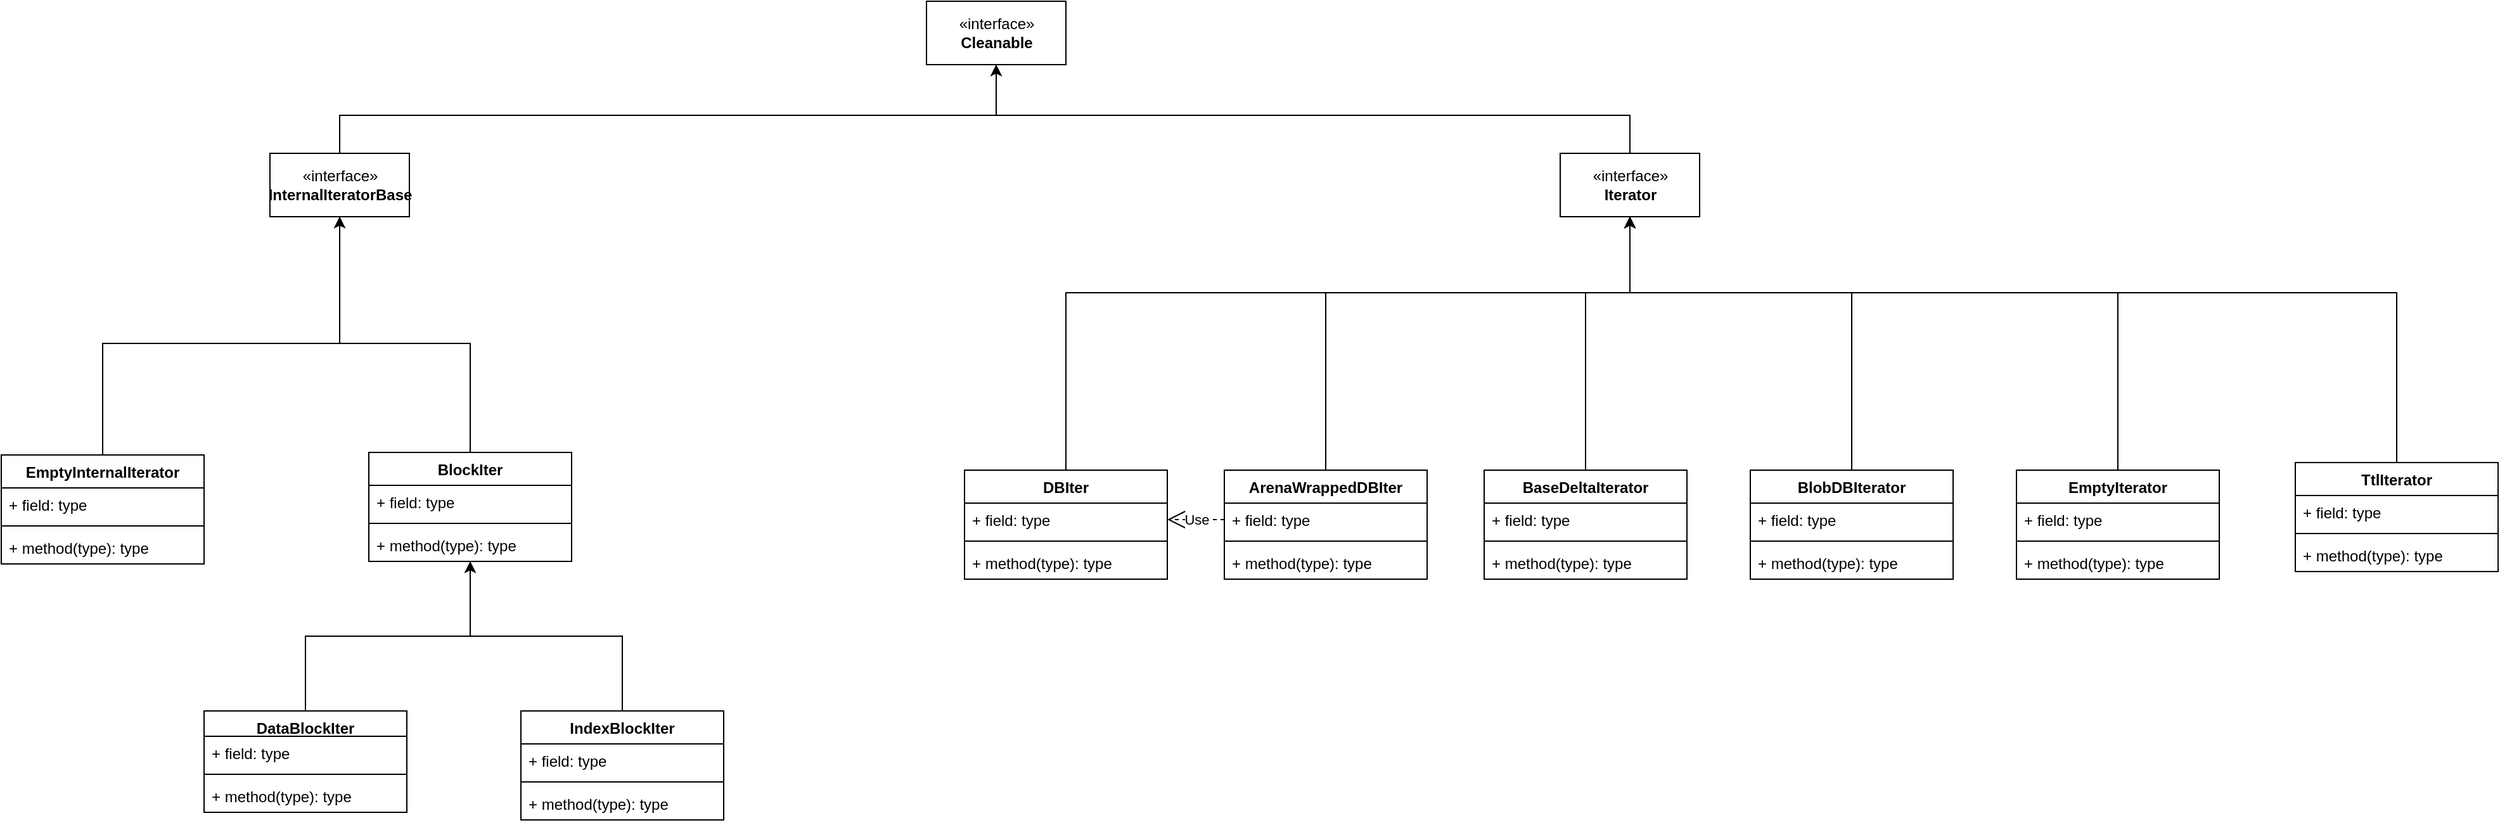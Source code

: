 <mxfile version="14.9.9" type="github">
  <diagram id="GQBJFWdZhHwUAC_HcrJz" name="第 1 页">
    <mxGraphModel dx="1773" dy="614" grid="1" gridSize="10" guides="1" tooltips="1" connect="1" arrows="1" fold="1" page="1" pageScale="1" pageWidth="827" pageHeight="1169" math="0" shadow="0">
      <root>
        <mxCell id="0" />
        <mxCell id="1" parent="0" />
        <mxCell id="vPpFZw4Qu3JhdKEDfj88-1" value="«interface»&lt;br&gt;&lt;b&gt;Cleanable&lt;/b&gt;" style="html=1;" vertex="1" parent="1">
          <mxGeometry x="50" y="90" width="110" height="50" as="geometry" />
        </mxCell>
        <mxCell id="vPpFZw4Qu3JhdKEDfj88-3" style="edgeStyle=orthogonalEdgeStyle;rounded=0;orthogonalLoop=1;jettySize=auto;html=1;entryX=0.5;entryY=1;entryDx=0;entryDy=0;" edge="1" parent="1" source="vPpFZw4Qu3JhdKEDfj88-2" target="vPpFZw4Qu3JhdKEDfj88-1">
          <mxGeometry relative="1" as="geometry">
            <Array as="points">
              <mxPoint x="605" y="180" />
              <mxPoint x="105" y="180" />
            </Array>
          </mxGeometry>
        </mxCell>
        <mxCell id="vPpFZw4Qu3JhdKEDfj88-2" value="«interface»&lt;br&gt;&lt;b&gt;Iterator&lt;/b&gt;" style="html=1;" vertex="1" parent="1">
          <mxGeometry x="550" y="210" width="110" height="50" as="geometry" />
        </mxCell>
        <mxCell id="vPpFZw4Qu3JhdKEDfj88-28" style="edgeStyle=orthogonalEdgeStyle;rounded=0;orthogonalLoop=1;jettySize=auto;html=1;" edge="1" parent="1" source="vPpFZw4Qu3JhdKEDfj88-4" target="vPpFZw4Qu3JhdKEDfj88-2">
          <mxGeometry relative="1" as="geometry">
            <Array as="points">
              <mxPoint x="160" y="320" />
              <mxPoint x="605" y="320" />
            </Array>
          </mxGeometry>
        </mxCell>
        <mxCell id="vPpFZw4Qu3JhdKEDfj88-4" value="DBIter" style="swimlane;fontStyle=1;align=center;verticalAlign=top;childLayout=stackLayout;horizontal=1;startSize=26;horizontalStack=0;resizeParent=1;resizeParentMax=0;resizeLast=0;collapsible=1;marginBottom=0;" vertex="1" parent="1">
          <mxGeometry x="80" y="460" width="160" height="86" as="geometry" />
        </mxCell>
        <mxCell id="vPpFZw4Qu3JhdKEDfj88-5" value="+ field: type" style="text;strokeColor=none;fillColor=none;align=left;verticalAlign=top;spacingLeft=4;spacingRight=4;overflow=hidden;rotatable=0;points=[[0,0.5],[1,0.5]];portConstraint=eastwest;" vertex="1" parent="vPpFZw4Qu3JhdKEDfj88-4">
          <mxGeometry y="26" width="160" height="26" as="geometry" />
        </mxCell>
        <mxCell id="vPpFZw4Qu3JhdKEDfj88-6" value="" style="line;strokeWidth=1;fillColor=none;align=left;verticalAlign=middle;spacingTop=-1;spacingLeft=3;spacingRight=3;rotatable=0;labelPosition=right;points=[];portConstraint=eastwest;" vertex="1" parent="vPpFZw4Qu3JhdKEDfj88-4">
          <mxGeometry y="52" width="160" height="8" as="geometry" />
        </mxCell>
        <mxCell id="vPpFZw4Qu3JhdKEDfj88-7" value="+ method(type): type" style="text;strokeColor=none;fillColor=none;align=left;verticalAlign=top;spacingLeft=4;spacingRight=4;overflow=hidden;rotatable=0;points=[[0,0.5],[1,0.5]];portConstraint=eastwest;" vertex="1" parent="vPpFZw4Qu3JhdKEDfj88-4">
          <mxGeometry y="60" width="160" height="26" as="geometry" />
        </mxCell>
        <mxCell id="vPpFZw4Qu3JhdKEDfj88-29" style="edgeStyle=orthogonalEdgeStyle;rounded=0;orthogonalLoop=1;jettySize=auto;html=1;entryX=0.5;entryY=1;entryDx=0;entryDy=0;" edge="1" parent="1" source="vPpFZw4Qu3JhdKEDfj88-8" target="vPpFZw4Qu3JhdKEDfj88-2">
          <mxGeometry relative="1" as="geometry">
            <Array as="points">
              <mxPoint x="365" y="320" />
              <mxPoint x="605" y="320" />
            </Array>
          </mxGeometry>
        </mxCell>
        <mxCell id="vPpFZw4Qu3JhdKEDfj88-8" value="ArenaWrappedDBIter" style="swimlane;fontStyle=1;align=center;verticalAlign=top;childLayout=stackLayout;horizontal=1;startSize=26;horizontalStack=0;resizeParent=1;resizeParentMax=0;resizeLast=0;collapsible=1;marginBottom=0;" vertex="1" parent="1">
          <mxGeometry x="285" y="460" width="160" height="86" as="geometry" />
        </mxCell>
        <mxCell id="vPpFZw4Qu3JhdKEDfj88-9" value="+ field: type" style="text;strokeColor=none;fillColor=none;align=left;verticalAlign=top;spacingLeft=4;spacingRight=4;overflow=hidden;rotatable=0;points=[[0,0.5],[1,0.5]];portConstraint=eastwest;" vertex="1" parent="vPpFZw4Qu3JhdKEDfj88-8">
          <mxGeometry y="26" width="160" height="26" as="geometry" />
        </mxCell>
        <mxCell id="vPpFZw4Qu3JhdKEDfj88-10" value="" style="line;strokeWidth=1;fillColor=none;align=left;verticalAlign=middle;spacingTop=-1;spacingLeft=3;spacingRight=3;rotatable=0;labelPosition=right;points=[];portConstraint=eastwest;" vertex="1" parent="vPpFZw4Qu3JhdKEDfj88-8">
          <mxGeometry y="52" width="160" height="8" as="geometry" />
        </mxCell>
        <mxCell id="vPpFZw4Qu3JhdKEDfj88-11" value="+ method(type): type" style="text;strokeColor=none;fillColor=none;align=left;verticalAlign=top;spacingLeft=4;spacingRight=4;overflow=hidden;rotatable=0;points=[[0,0.5],[1,0.5]];portConstraint=eastwest;" vertex="1" parent="vPpFZw4Qu3JhdKEDfj88-8">
          <mxGeometry y="60" width="160" height="26" as="geometry" />
        </mxCell>
        <mxCell id="vPpFZw4Qu3JhdKEDfj88-30" style="edgeStyle=orthogonalEdgeStyle;rounded=0;orthogonalLoop=1;jettySize=auto;html=1;entryX=0.5;entryY=1;entryDx=0;entryDy=0;" edge="1" parent="1" source="vPpFZw4Qu3JhdKEDfj88-12" target="vPpFZw4Qu3JhdKEDfj88-2">
          <mxGeometry relative="1" as="geometry">
            <Array as="points">
              <mxPoint x="570" y="320" />
              <mxPoint x="605" y="320" />
            </Array>
          </mxGeometry>
        </mxCell>
        <mxCell id="vPpFZw4Qu3JhdKEDfj88-12" value="BaseDeltaIterator" style="swimlane;fontStyle=1;align=center;verticalAlign=top;childLayout=stackLayout;horizontal=1;startSize=26;horizontalStack=0;resizeParent=1;resizeParentMax=0;resizeLast=0;collapsible=1;marginBottom=0;" vertex="1" parent="1">
          <mxGeometry x="490" y="460" width="160" height="86" as="geometry" />
        </mxCell>
        <mxCell id="vPpFZw4Qu3JhdKEDfj88-13" value="+ field: type" style="text;strokeColor=none;fillColor=none;align=left;verticalAlign=top;spacingLeft=4;spacingRight=4;overflow=hidden;rotatable=0;points=[[0,0.5],[1,0.5]];portConstraint=eastwest;" vertex="1" parent="vPpFZw4Qu3JhdKEDfj88-12">
          <mxGeometry y="26" width="160" height="26" as="geometry" />
        </mxCell>
        <mxCell id="vPpFZw4Qu3JhdKEDfj88-14" value="" style="line;strokeWidth=1;fillColor=none;align=left;verticalAlign=middle;spacingTop=-1;spacingLeft=3;spacingRight=3;rotatable=0;labelPosition=right;points=[];portConstraint=eastwest;" vertex="1" parent="vPpFZw4Qu3JhdKEDfj88-12">
          <mxGeometry y="52" width="160" height="8" as="geometry" />
        </mxCell>
        <mxCell id="vPpFZw4Qu3JhdKEDfj88-15" value="+ method(type): type" style="text;strokeColor=none;fillColor=none;align=left;verticalAlign=top;spacingLeft=4;spacingRight=4;overflow=hidden;rotatable=0;points=[[0,0.5],[1,0.5]];portConstraint=eastwest;" vertex="1" parent="vPpFZw4Qu3JhdKEDfj88-12">
          <mxGeometry y="60" width="160" height="26" as="geometry" />
        </mxCell>
        <mxCell id="vPpFZw4Qu3JhdKEDfj88-31" style="edgeStyle=orthogonalEdgeStyle;rounded=0;orthogonalLoop=1;jettySize=auto;html=1;entryX=0.5;entryY=1;entryDx=0;entryDy=0;" edge="1" parent="1" source="vPpFZw4Qu3JhdKEDfj88-16" target="vPpFZw4Qu3JhdKEDfj88-2">
          <mxGeometry relative="1" as="geometry">
            <Array as="points">
              <mxPoint x="780" y="320" />
              <mxPoint x="605" y="320" />
            </Array>
          </mxGeometry>
        </mxCell>
        <mxCell id="vPpFZw4Qu3JhdKEDfj88-16" value="BlobDBIterator" style="swimlane;fontStyle=1;align=center;verticalAlign=top;childLayout=stackLayout;horizontal=1;startSize=26;horizontalStack=0;resizeParent=1;resizeParentMax=0;resizeLast=0;collapsible=1;marginBottom=0;" vertex="1" parent="1">
          <mxGeometry x="700" y="460" width="160" height="86" as="geometry" />
        </mxCell>
        <mxCell id="vPpFZw4Qu3JhdKEDfj88-17" value="+ field: type" style="text;strokeColor=none;fillColor=none;align=left;verticalAlign=top;spacingLeft=4;spacingRight=4;overflow=hidden;rotatable=0;points=[[0,0.5],[1,0.5]];portConstraint=eastwest;" vertex="1" parent="vPpFZw4Qu3JhdKEDfj88-16">
          <mxGeometry y="26" width="160" height="26" as="geometry" />
        </mxCell>
        <mxCell id="vPpFZw4Qu3JhdKEDfj88-18" value="" style="line;strokeWidth=1;fillColor=none;align=left;verticalAlign=middle;spacingTop=-1;spacingLeft=3;spacingRight=3;rotatable=0;labelPosition=right;points=[];portConstraint=eastwest;" vertex="1" parent="vPpFZw4Qu3JhdKEDfj88-16">
          <mxGeometry y="52" width="160" height="8" as="geometry" />
        </mxCell>
        <mxCell id="vPpFZw4Qu3JhdKEDfj88-19" value="+ method(type): type" style="text;strokeColor=none;fillColor=none;align=left;verticalAlign=top;spacingLeft=4;spacingRight=4;overflow=hidden;rotatable=0;points=[[0,0.5],[1,0.5]];portConstraint=eastwest;" vertex="1" parent="vPpFZw4Qu3JhdKEDfj88-16">
          <mxGeometry y="60" width="160" height="26" as="geometry" />
        </mxCell>
        <mxCell id="vPpFZw4Qu3JhdKEDfj88-32" style="edgeStyle=orthogonalEdgeStyle;rounded=0;orthogonalLoop=1;jettySize=auto;html=1;entryX=0.5;entryY=1;entryDx=0;entryDy=0;" edge="1" parent="1" source="vPpFZw4Qu3JhdKEDfj88-20" target="vPpFZw4Qu3JhdKEDfj88-2">
          <mxGeometry relative="1" as="geometry">
            <Array as="points">
              <mxPoint x="990" y="320" />
              <mxPoint x="605" y="320" />
            </Array>
          </mxGeometry>
        </mxCell>
        <mxCell id="vPpFZw4Qu3JhdKEDfj88-20" value="EmptyIterator" style="swimlane;fontStyle=1;align=center;verticalAlign=top;childLayout=stackLayout;horizontal=1;startSize=26;horizontalStack=0;resizeParent=1;resizeParentMax=0;resizeLast=0;collapsible=1;marginBottom=0;" vertex="1" parent="1">
          <mxGeometry x="910" y="460" width="160" height="86" as="geometry" />
        </mxCell>
        <mxCell id="vPpFZw4Qu3JhdKEDfj88-21" value="+ field: type" style="text;strokeColor=none;fillColor=none;align=left;verticalAlign=top;spacingLeft=4;spacingRight=4;overflow=hidden;rotatable=0;points=[[0,0.5],[1,0.5]];portConstraint=eastwest;" vertex="1" parent="vPpFZw4Qu3JhdKEDfj88-20">
          <mxGeometry y="26" width="160" height="26" as="geometry" />
        </mxCell>
        <mxCell id="vPpFZw4Qu3JhdKEDfj88-22" value="" style="line;strokeWidth=1;fillColor=none;align=left;verticalAlign=middle;spacingTop=-1;spacingLeft=3;spacingRight=3;rotatable=0;labelPosition=right;points=[];portConstraint=eastwest;" vertex="1" parent="vPpFZw4Qu3JhdKEDfj88-20">
          <mxGeometry y="52" width="160" height="8" as="geometry" />
        </mxCell>
        <mxCell id="vPpFZw4Qu3JhdKEDfj88-23" value="+ method(type): type" style="text;strokeColor=none;fillColor=none;align=left;verticalAlign=top;spacingLeft=4;spacingRight=4;overflow=hidden;rotatable=0;points=[[0,0.5],[1,0.5]];portConstraint=eastwest;" vertex="1" parent="vPpFZw4Qu3JhdKEDfj88-20">
          <mxGeometry y="60" width="160" height="26" as="geometry" />
        </mxCell>
        <mxCell id="vPpFZw4Qu3JhdKEDfj88-33" style="edgeStyle=orthogonalEdgeStyle;rounded=0;orthogonalLoop=1;jettySize=auto;html=1;entryX=0.5;entryY=1;entryDx=0;entryDy=0;" edge="1" parent="1" source="vPpFZw4Qu3JhdKEDfj88-24" target="vPpFZw4Qu3JhdKEDfj88-2">
          <mxGeometry relative="1" as="geometry">
            <Array as="points">
              <mxPoint x="1210" y="320" />
              <mxPoint x="605" y="320" />
            </Array>
          </mxGeometry>
        </mxCell>
        <mxCell id="vPpFZw4Qu3JhdKEDfj88-24" value="TtlIterator" style="swimlane;fontStyle=1;align=center;verticalAlign=top;childLayout=stackLayout;horizontal=1;startSize=26;horizontalStack=0;resizeParent=1;resizeParentMax=0;resizeLast=0;collapsible=1;marginBottom=0;" vertex="1" parent="1">
          <mxGeometry x="1130" y="454" width="160" height="86" as="geometry" />
        </mxCell>
        <mxCell id="vPpFZw4Qu3JhdKEDfj88-25" value="+ field: type" style="text;strokeColor=none;fillColor=none;align=left;verticalAlign=top;spacingLeft=4;spacingRight=4;overflow=hidden;rotatable=0;points=[[0,0.5],[1,0.5]];portConstraint=eastwest;" vertex="1" parent="vPpFZw4Qu3JhdKEDfj88-24">
          <mxGeometry y="26" width="160" height="26" as="geometry" />
        </mxCell>
        <mxCell id="vPpFZw4Qu3JhdKEDfj88-26" value="" style="line;strokeWidth=1;fillColor=none;align=left;verticalAlign=middle;spacingTop=-1;spacingLeft=3;spacingRight=3;rotatable=0;labelPosition=right;points=[];portConstraint=eastwest;" vertex="1" parent="vPpFZw4Qu3JhdKEDfj88-24">
          <mxGeometry y="52" width="160" height="8" as="geometry" />
        </mxCell>
        <mxCell id="vPpFZw4Qu3JhdKEDfj88-27" value="+ method(type): type" style="text;strokeColor=none;fillColor=none;align=left;verticalAlign=top;spacingLeft=4;spacingRight=4;overflow=hidden;rotatable=0;points=[[0,0.5],[1,0.5]];portConstraint=eastwest;" vertex="1" parent="vPpFZw4Qu3JhdKEDfj88-24">
          <mxGeometry y="60" width="160" height="26" as="geometry" />
        </mxCell>
        <mxCell id="vPpFZw4Qu3JhdKEDfj88-34" value="Use" style="endArrow=open;endSize=12;dashed=1;html=1;exitX=0;exitY=0.5;exitDx=0;exitDy=0;entryX=1;entryY=0.5;entryDx=0;entryDy=0;" edge="1" parent="1" source="vPpFZw4Qu3JhdKEDfj88-9" target="vPpFZw4Qu3JhdKEDfj88-5">
          <mxGeometry width="160" relative="1" as="geometry">
            <mxPoint x="190" y="590" as="sourcePoint" />
            <mxPoint x="350" y="590" as="targetPoint" />
          </mxGeometry>
        </mxCell>
        <mxCell id="vPpFZw4Qu3JhdKEDfj88-36" style="edgeStyle=orthogonalEdgeStyle;rounded=0;orthogonalLoop=1;jettySize=auto;html=1;entryX=0.5;entryY=1;entryDx=0;entryDy=0;" edge="1" parent="1" source="vPpFZw4Qu3JhdKEDfj88-35" target="vPpFZw4Qu3JhdKEDfj88-1">
          <mxGeometry relative="1" as="geometry">
            <Array as="points">
              <mxPoint x="-413" y="180" />
              <mxPoint x="105" y="180" />
            </Array>
          </mxGeometry>
        </mxCell>
        <mxCell id="vPpFZw4Qu3JhdKEDfj88-35" value="«interface»&lt;br&gt;&lt;b&gt;InternalIteratorBase&lt;/b&gt;" style="html=1;" vertex="1" parent="1">
          <mxGeometry x="-468" y="210" width="110" height="50" as="geometry" />
        </mxCell>
        <mxCell id="vPpFZw4Qu3JhdKEDfj88-41" style="edgeStyle=orthogonalEdgeStyle;rounded=0;orthogonalLoop=1;jettySize=auto;html=1;entryX=0.5;entryY=1;entryDx=0;entryDy=0;" edge="1" parent="1" source="vPpFZw4Qu3JhdKEDfj88-37" target="vPpFZw4Qu3JhdKEDfj88-35">
          <mxGeometry relative="1" as="geometry">
            <Array as="points">
              <mxPoint x="-600" y="360" />
              <mxPoint x="-413" y="360" />
            </Array>
          </mxGeometry>
        </mxCell>
        <mxCell id="vPpFZw4Qu3JhdKEDfj88-37" value="EmptyInternalIterator" style="swimlane;fontStyle=1;align=center;verticalAlign=top;childLayout=stackLayout;horizontal=1;startSize=26;horizontalStack=0;resizeParent=1;resizeParentMax=0;resizeLast=0;collapsible=1;marginBottom=0;" vertex="1" parent="1">
          <mxGeometry x="-680" y="448" width="160" height="86" as="geometry" />
        </mxCell>
        <mxCell id="vPpFZw4Qu3JhdKEDfj88-38" value="+ field: type" style="text;strokeColor=none;fillColor=none;align=left;verticalAlign=top;spacingLeft=4;spacingRight=4;overflow=hidden;rotatable=0;points=[[0,0.5],[1,0.5]];portConstraint=eastwest;" vertex="1" parent="vPpFZw4Qu3JhdKEDfj88-37">
          <mxGeometry y="26" width="160" height="26" as="geometry" />
        </mxCell>
        <mxCell id="vPpFZw4Qu3JhdKEDfj88-39" value="" style="line;strokeWidth=1;fillColor=none;align=left;verticalAlign=middle;spacingTop=-1;spacingLeft=3;spacingRight=3;rotatable=0;labelPosition=right;points=[];portConstraint=eastwest;" vertex="1" parent="vPpFZw4Qu3JhdKEDfj88-37">
          <mxGeometry y="52" width="160" height="8" as="geometry" />
        </mxCell>
        <mxCell id="vPpFZw4Qu3JhdKEDfj88-40" value="+ method(type): type" style="text;strokeColor=none;fillColor=none;align=left;verticalAlign=top;spacingLeft=4;spacingRight=4;overflow=hidden;rotatable=0;points=[[0,0.5],[1,0.5]];portConstraint=eastwest;" vertex="1" parent="vPpFZw4Qu3JhdKEDfj88-37">
          <mxGeometry y="60" width="160" height="26" as="geometry" />
        </mxCell>
        <mxCell id="vPpFZw4Qu3JhdKEDfj88-46" style="edgeStyle=orthogonalEdgeStyle;rounded=0;orthogonalLoop=1;jettySize=auto;html=1;entryX=0.5;entryY=1;entryDx=0;entryDy=0;" edge="1" parent="1" source="vPpFZw4Qu3JhdKEDfj88-42" target="vPpFZw4Qu3JhdKEDfj88-35">
          <mxGeometry relative="1" as="geometry">
            <Array as="points">
              <mxPoint x="-310" y="360" />
              <mxPoint x="-413" y="360" />
            </Array>
          </mxGeometry>
        </mxCell>
        <mxCell id="vPpFZw4Qu3JhdKEDfj88-42" value="BlockIter" style="swimlane;fontStyle=1;align=center;verticalAlign=top;childLayout=stackLayout;horizontal=1;startSize=26;horizontalStack=0;resizeParent=1;resizeParentMax=0;resizeLast=0;collapsible=1;marginBottom=0;" vertex="1" parent="1">
          <mxGeometry x="-390" y="446" width="160" height="86" as="geometry" />
        </mxCell>
        <mxCell id="vPpFZw4Qu3JhdKEDfj88-43" value="+ field: type" style="text;strokeColor=none;fillColor=none;align=left;verticalAlign=top;spacingLeft=4;spacingRight=4;overflow=hidden;rotatable=0;points=[[0,0.5],[1,0.5]];portConstraint=eastwest;" vertex="1" parent="vPpFZw4Qu3JhdKEDfj88-42">
          <mxGeometry y="26" width="160" height="26" as="geometry" />
        </mxCell>
        <mxCell id="vPpFZw4Qu3JhdKEDfj88-44" value="" style="line;strokeWidth=1;fillColor=none;align=left;verticalAlign=middle;spacingTop=-1;spacingLeft=3;spacingRight=3;rotatable=0;labelPosition=right;points=[];portConstraint=eastwest;" vertex="1" parent="vPpFZw4Qu3JhdKEDfj88-42">
          <mxGeometry y="52" width="160" height="8" as="geometry" />
        </mxCell>
        <mxCell id="vPpFZw4Qu3JhdKEDfj88-45" value="+ method(type): type" style="text;strokeColor=none;fillColor=none;align=left;verticalAlign=top;spacingLeft=4;spacingRight=4;overflow=hidden;rotatable=0;points=[[0,0.5],[1,0.5]];portConstraint=eastwest;" vertex="1" parent="vPpFZw4Qu3JhdKEDfj88-42">
          <mxGeometry y="60" width="160" height="26" as="geometry" />
        </mxCell>
        <mxCell id="vPpFZw4Qu3JhdKEDfj88-59" style="edgeStyle=orthogonalEdgeStyle;rounded=0;orthogonalLoop=1;jettySize=auto;html=1;" edge="1" parent="1" source="vPpFZw4Qu3JhdKEDfj88-47" target="vPpFZw4Qu3JhdKEDfj88-42">
          <mxGeometry relative="1" as="geometry" />
        </mxCell>
        <mxCell id="vPpFZw4Qu3JhdKEDfj88-47" value="DataBlockIter" style="swimlane;fontStyle=1;align=center;verticalAlign=top;childLayout=stackLayout;horizontal=1;startSize=20;horizontalStack=0;resizeParent=1;resizeParentMax=0;resizeLast=0;collapsible=1;marginBottom=0;" vertex="1" parent="1">
          <mxGeometry x="-520" y="650" width="160" height="80" as="geometry" />
        </mxCell>
        <mxCell id="vPpFZw4Qu3JhdKEDfj88-48" value="+ field: type" style="text;strokeColor=none;fillColor=none;align=left;verticalAlign=top;spacingLeft=4;spacingRight=4;overflow=hidden;rotatable=0;points=[[0,0.5],[1,0.5]];portConstraint=eastwest;" vertex="1" parent="vPpFZw4Qu3JhdKEDfj88-47">
          <mxGeometry y="20" width="160" height="26" as="geometry" />
        </mxCell>
        <mxCell id="vPpFZw4Qu3JhdKEDfj88-49" value="" style="line;strokeWidth=1;fillColor=none;align=left;verticalAlign=middle;spacingTop=-1;spacingLeft=3;spacingRight=3;rotatable=0;labelPosition=right;points=[];portConstraint=eastwest;" vertex="1" parent="vPpFZw4Qu3JhdKEDfj88-47">
          <mxGeometry y="46" width="160" height="8" as="geometry" />
        </mxCell>
        <mxCell id="vPpFZw4Qu3JhdKEDfj88-50" value="+ method(type): type" style="text;strokeColor=none;fillColor=none;align=left;verticalAlign=top;spacingLeft=4;spacingRight=4;overflow=hidden;rotatable=0;points=[[0,0.5],[1,0.5]];portConstraint=eastwest;" vertex="1" parent="vPpFZw4Qu3JhdKEDfj88-47">
          <mxGeometry y="54" width="160" height="26" as="geometry" />
        </mxCell>
        <mxCell id="vPpFZw4Qu3JhdKEDfj88-60" style="edgeStyle=orthogonalEdgeStyle;rounded=0;orthogonalLoop=1;jettySize=auto;html=1;" edge="1" parent="1" source="vPpFZw4Qu3JhdKEDfj88-55" target="vPpFZw4Qu3JhdKEDfj88-42">
          <mxGeometry relative="1" as="geometry" />
        </mxCell>
        <mxCell id="vPpFZw4Qu3JhdKEDfj88-55" value="IndexBlockIter" style="swimlane;fontStyle=1;align=center;verticalAlign=top;childLayout=stackLayout;horizontal=1;startSize=26;horizontalStack=0;resizeParent=1;resizeParentMax=0;resizeLast=0;collapsible=1;marginBottom=0;" vertex="1" parent="1">
          <mxGeometry x="-270" y="650" width="160" height="86" as="geometry" />
        </mxCell>
        <mxCell id="vPpFZw4Qu3JhdKEDfj88-56" value="+ field: type" style="text;strokeColor=none;fillColor=none;align=left;verticalAlign=top;spacingLeft=4;spacingRight=4;overflow=hidden;rotatable=0;points=[[0,0.5],[1,0.5]];portConstraint=eastwest;" vertex="1" parent="vPpFZw4Qu3JhdKEDfj88-55">
          <mxGeometry y="26" width="160" height="26" as="geometry" />
        </mxCell>
        <mxCell id="vPpFZw4Qu3JhdKEDfj88-57" value="" style="line;strokeWidth=1;fillColor=none;align=left;verticalAlign=middle;spacingTop=-1;spacingLeft=3;spacingRight=3;rotatable=0;labelPosition=right;points=[];portConstraint=eastwest;" vertex="1" parent="vPpFZw4Qu3JhdKEDfj88-55">
          <mxGeometry y="52" width="160" height="8" as="geometry" />
        </mxCell>
        <mxCell id="vPpFZw4Qu3JhdKEDfj88-58" value="+ method(type): type" style="text;strokeColor=none;fillColor=none;align=left;verticalAlign=top;spacingLeft=4;spacingRight=4;overflow=hidden;rotatable=0;points=[[0,0.5],[1,0.5]];portConstraint=eastwest;" vertex="1" parent="vPpFZw4Qu3JhdKEDfj88-55">
          <mxGeometry y="60" width="160" height="26" as="geometry" />
        </mxCell>
      </root>
    </mxGraphModel>
  </diagram>
</mxfile>
